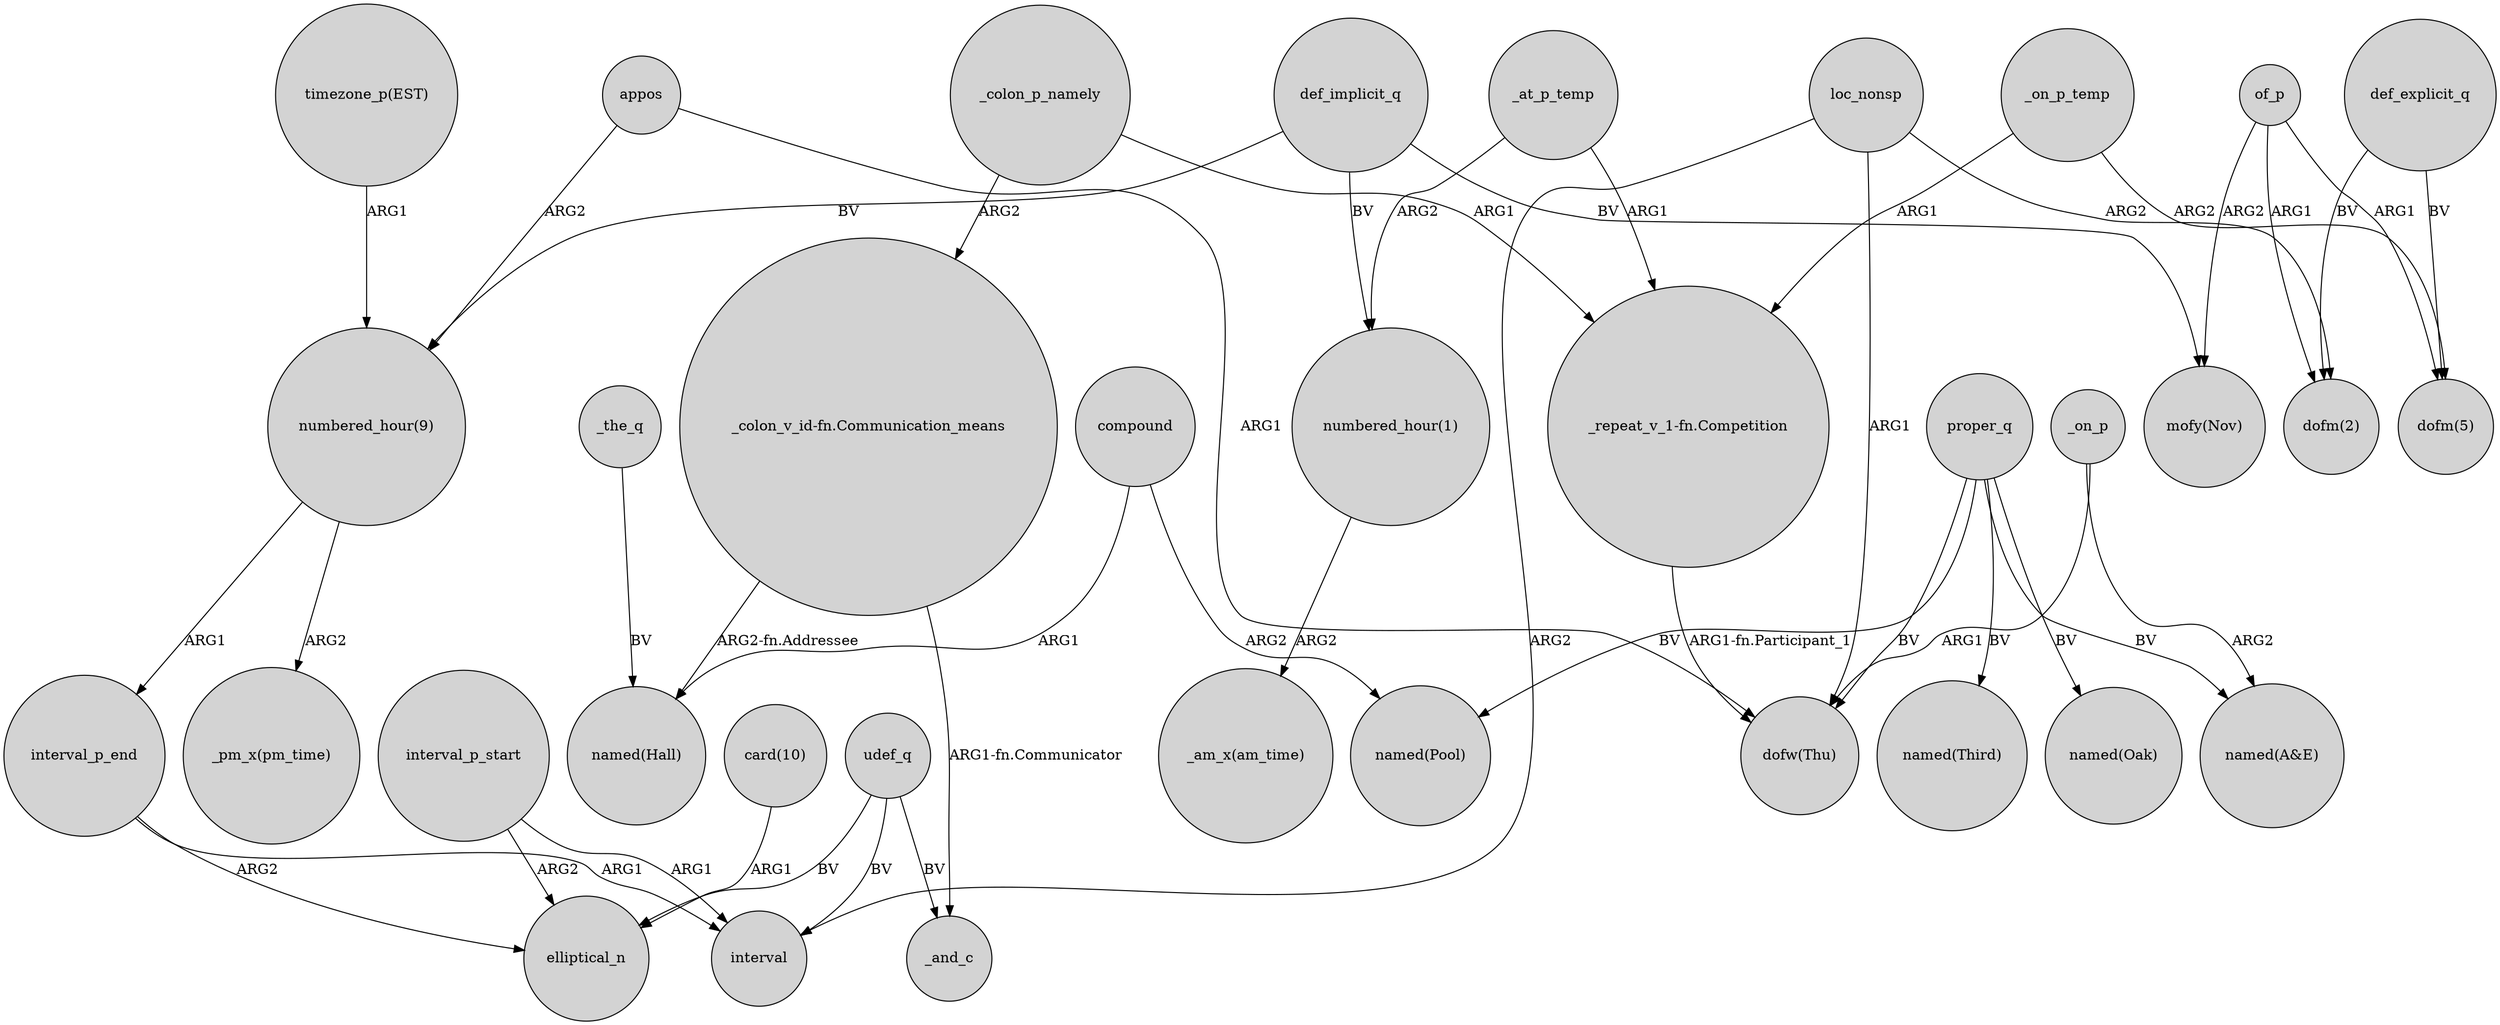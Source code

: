 digraph {
	node [shape=circle style=filled]
	loc_nonsp -> interval [label=ARG2]
	interval_p_end -> elliptical_n [label=ARG2]
	appos -> "numbered_hour(9)" [label=ARG2]
	loc_nonsp -> "dofw(Thu)" [label=ARG1]
	appos -> "dofw(Thu)" [label=ARG1]
	of_p -> "mofy(Nov)" [label=ARG2]
	_the_q -> "named(Hall)" [label=BV]
	proper_q -> "named(Third)" [label=BV]
	proper_q -> "named(Pool)" [label=BV]
	interval_p_start -> elliptical_n [label=ARG2]
	proper_q -> "named(A&E)" [label=BV]
	proper_q -> "dofw(Thu)" [label=BV]
	_at_p_temp -> "_repeat_v_1-fn.Competition" [label=ARG1]
	udef_q -> interval [label=BV]
	_on_p_temp -> "dofm(5)" [label=ARG2]
	def_implicit_q -> "numbered_hour(1)" [label=BV]
	udef_q -> _and_c [label=BV]
	_at_p_temp -> "numbered_hour(1)" [label=ARG2]
	interval_p_start -> interval [label=ARG1]
	"_repeat_v_1-fn.Competition" -> "dofw(Thu)" [label="ARG1-fn.Participant_1"]
	"timezone_p(EST)" -> "numbered_hour(9)" [label=ARG1]
	of_p -> "dofm(5)" [label=ARG1]
	def_implicit_q -> "numbered_hour(9)" [label=BV]
	proper_q -> "named(Oak)" [label=BV]
	"numbered_hour(9)" -> "_pm_x(pm_time)" [label=ARG2]
	def_explicit_q -> "dofm(5)" [label=BV]
	compound -> "named(Hall)" [label=ARG1]
	of_p -> "dofm(2)" [label=ARG1]
	"numbered_hour(1)" -> "_am_x(am_time)" [label=ARG2]
	interval_p_end -> interval [label=ARG1]
	"numbered_hour(9)" -> interval_p_end [label=ARG1]
	"_colon_v_id-fn.Communication_means" -> "named(Hall)" [label="ARG2-fn.Addressee"]
	"_colon_v_id-fn.Communication_means" -> _and_c [label="ARG1-fn.Communicator"]
	loc_nonsp -> "dofm(2)" [label=ARG2]
	compound -> "named(Pool)" [label=ARG2]
	udef_q -> elliptical_n [label=BV]
	def_implicit_q -> "mofy(Nov)" [label=BV]
	_colon_p_namely -> "_repeat_v_1-fn.Competition" [label=ARG1]
	_on_p_temp -> "_repeat_v_1-fn.Competition" [label=ARG1]
	_on_p -> "dofw(Thu)" [label=ARG1]
	_colon_p_namely -> "_colon_v_id-fn.Communication_means" [label=ARG2]
	_on_p -> "named(A&E)" [label=ARG2]
	"card(10)" -> elliptical_n [label=ARG1]
	def_explicit_q -> "dofm(2)" [label=BV]
}
